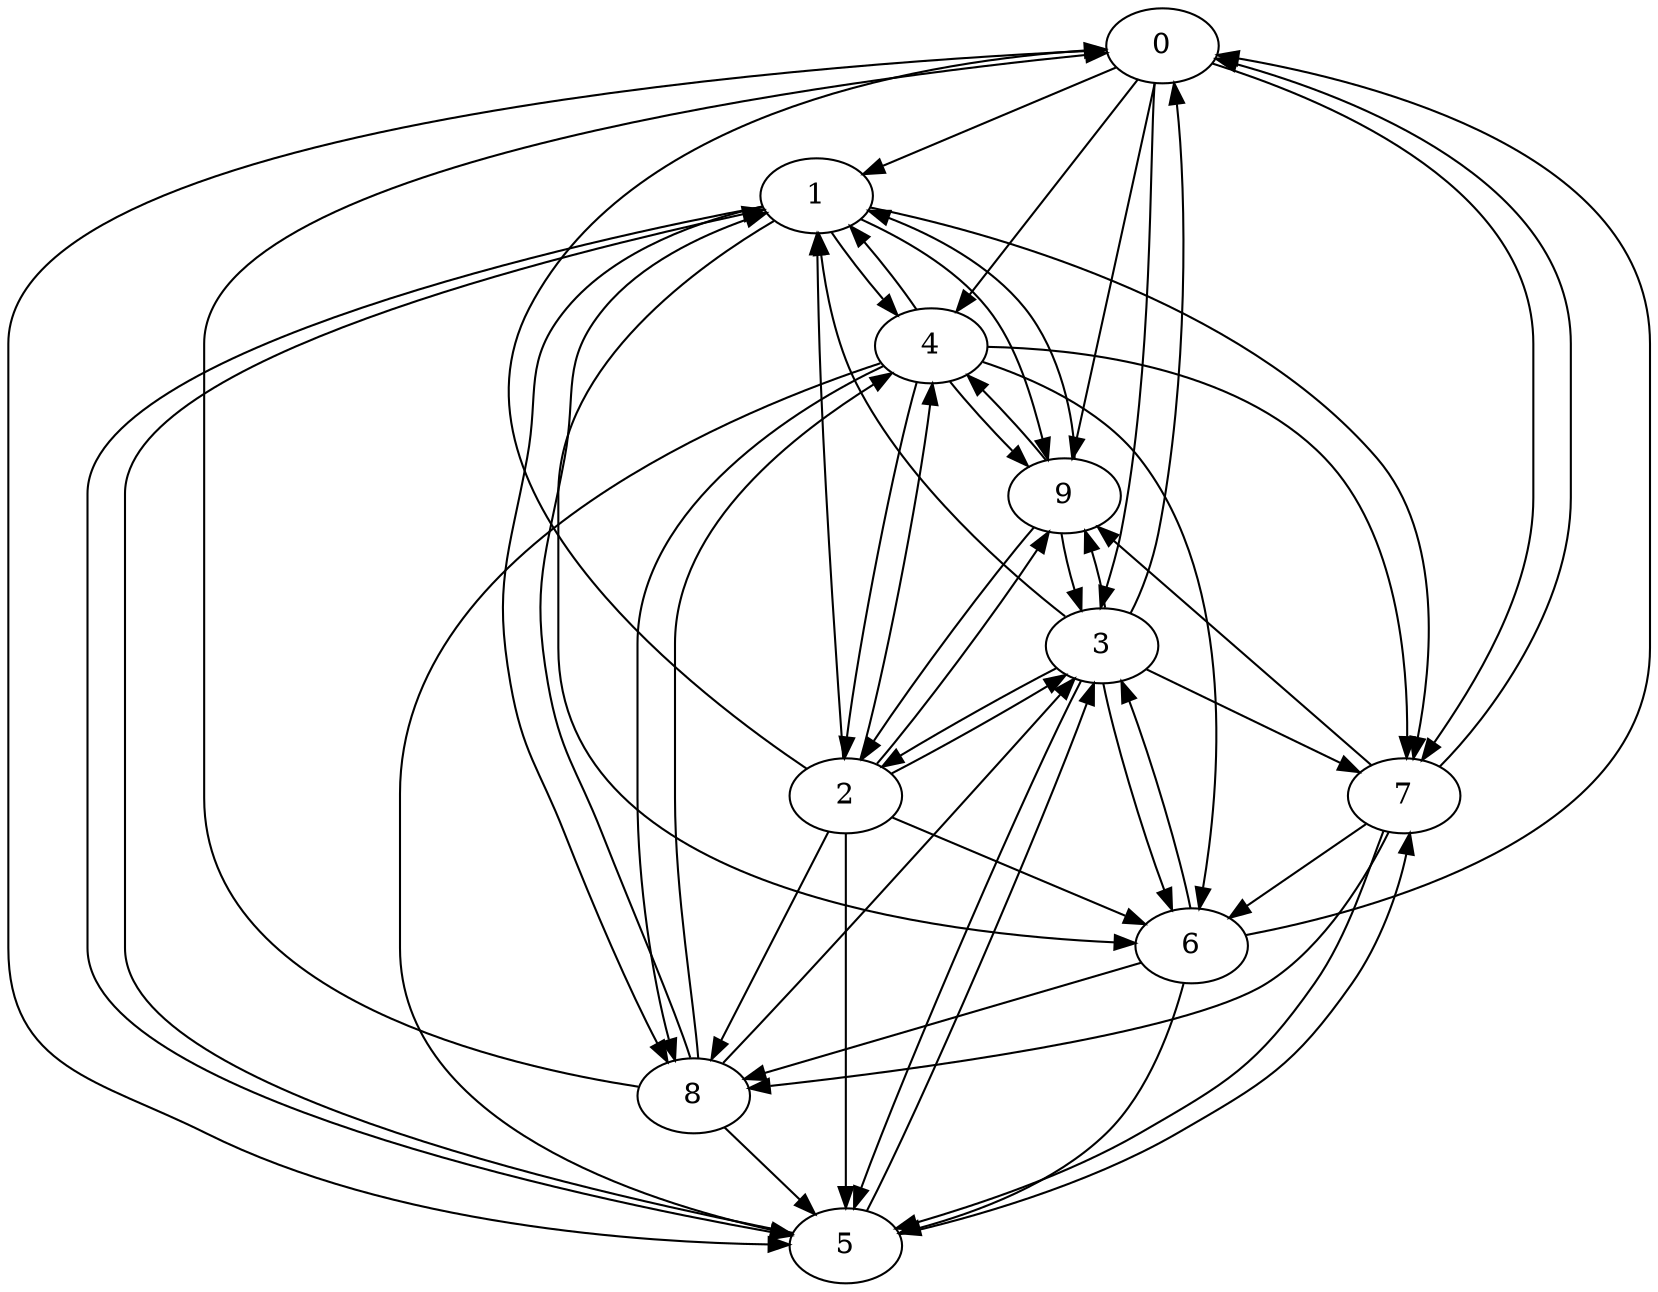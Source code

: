 strict digraph star {
	// Node definitions.
	0;
	1;
	2;
	3;
	4;
	5;
	6;
	7;
	8;
	9;

	// Edge definitions.
	0 -> 1;
	0 -> 3;
	0 -> 4;
	0 -> 5;
	0 -> 7;
	0 -> 9;
	1 -> 4;
	1 -> 5;
	1 -> 6;
	1 -> 7;
	1 -> 8;
	1 -> 9;
	2 -> 0;
	2 -> 1;
	2 -> 3;
	2 -> 4;
	2 -> 5;
	2 -> 6;
	2 -> 8;
	2 -> 9;
	3 -> 0;
	3 -> 1;
	3 -> 2;
	3 -> 5;
	3 -> 6;
	3 -> 7;
	3 -> 9;
	4 -> 1;
	4 -> 2;
	4 -> 5;
	4 -> 6;
	4 -> 7;
	4 -> 8;
	4 -> 9;
	5 -> 1;
	5 -> 3;
	5 -> 7;
	6 -> 0;
	6 -> 3;
	6 -> 5;
	6 -> 8;
	7 -> 0;
	7 -> 5;
	7 -> 6;
	7 -> 8;
	7 -> 9;
	8 -> 0;
	8 -> 1;
	8 -> 3;
	8 -> 4;
	8 -> 5;
	9 -> 1;
	9 -> 2;
	9 -> 3;
	9 -> 4;
}